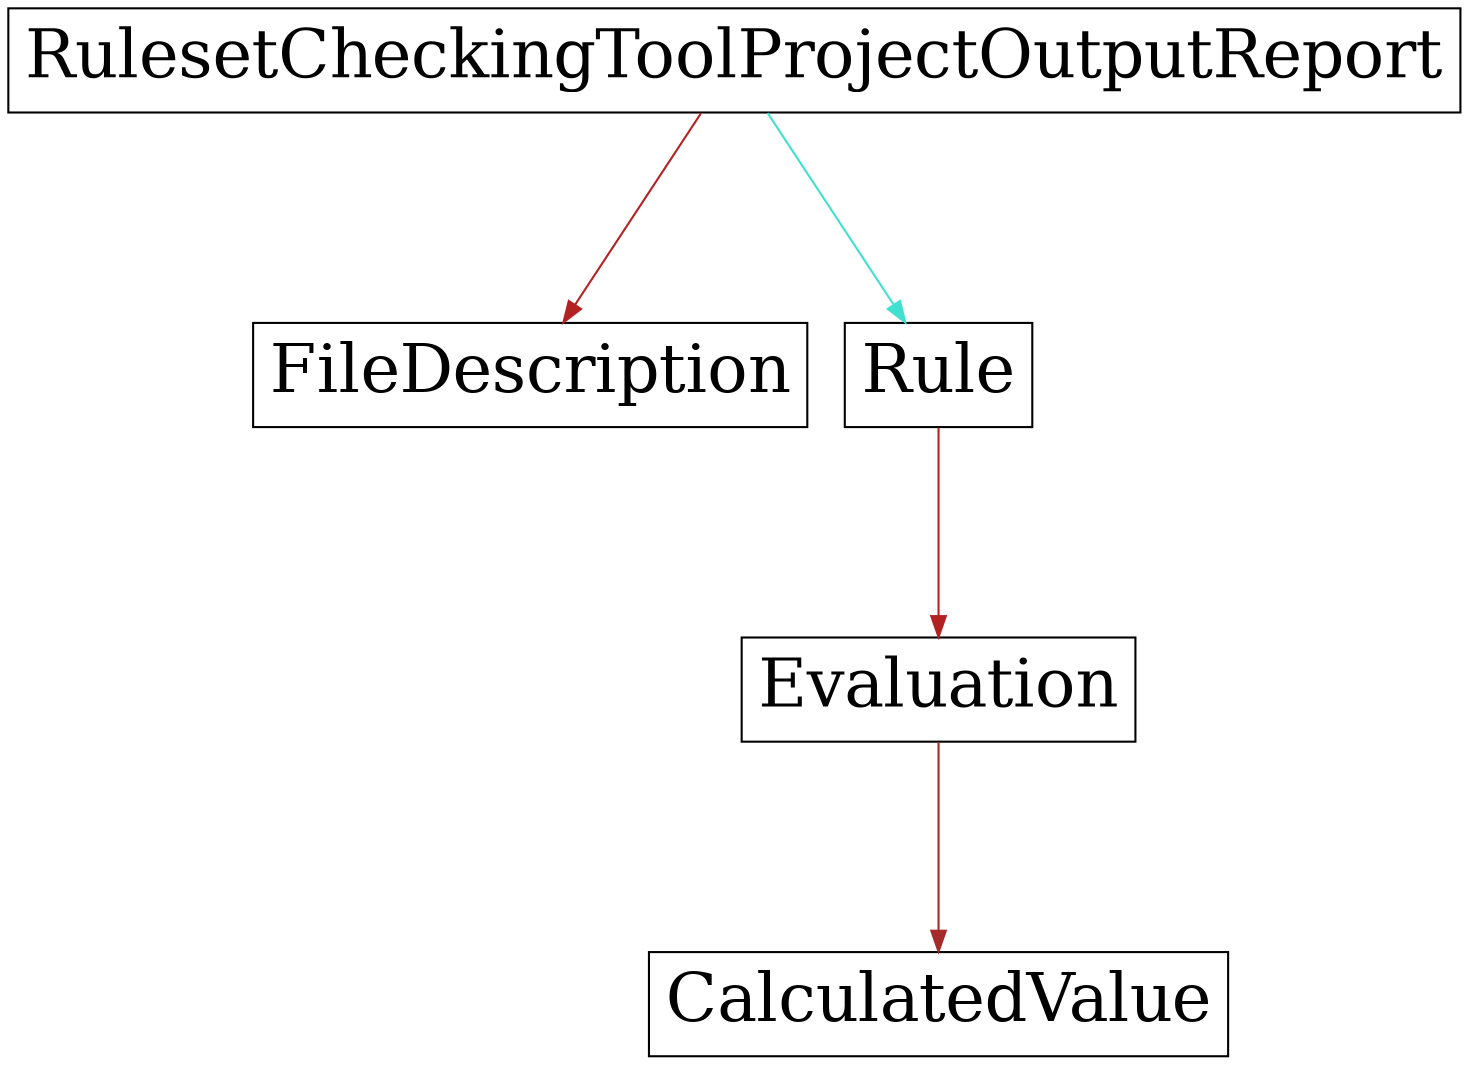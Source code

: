 digraph G {
    size="10, 10";
    ranksep="1.4";
  RulesetCheckingToolProjectOutputReport -> FileDescription [color="firebrick"]
  RulesetCheckingToolProjectOutputReport[fontsize="32" shape="box" height="0.7"]
  FileDescription[fontsize="32" shape="box" height="0.7"]
  RulesetCheckingToolProjectOutputReport -> Rule [color="turquoise"]
  Rule[fontsize="32" shape="box" height="0.7"]
  Rule -> Evaluation [color="firebrick"]
  Evaluation[fontsize="32" shape="box" height="0.7"]
  Evaluation -> CalculatedValue [color="brown"]
  CalculatedValue[fontsize="32" shape="box" height="0.7"]
}

